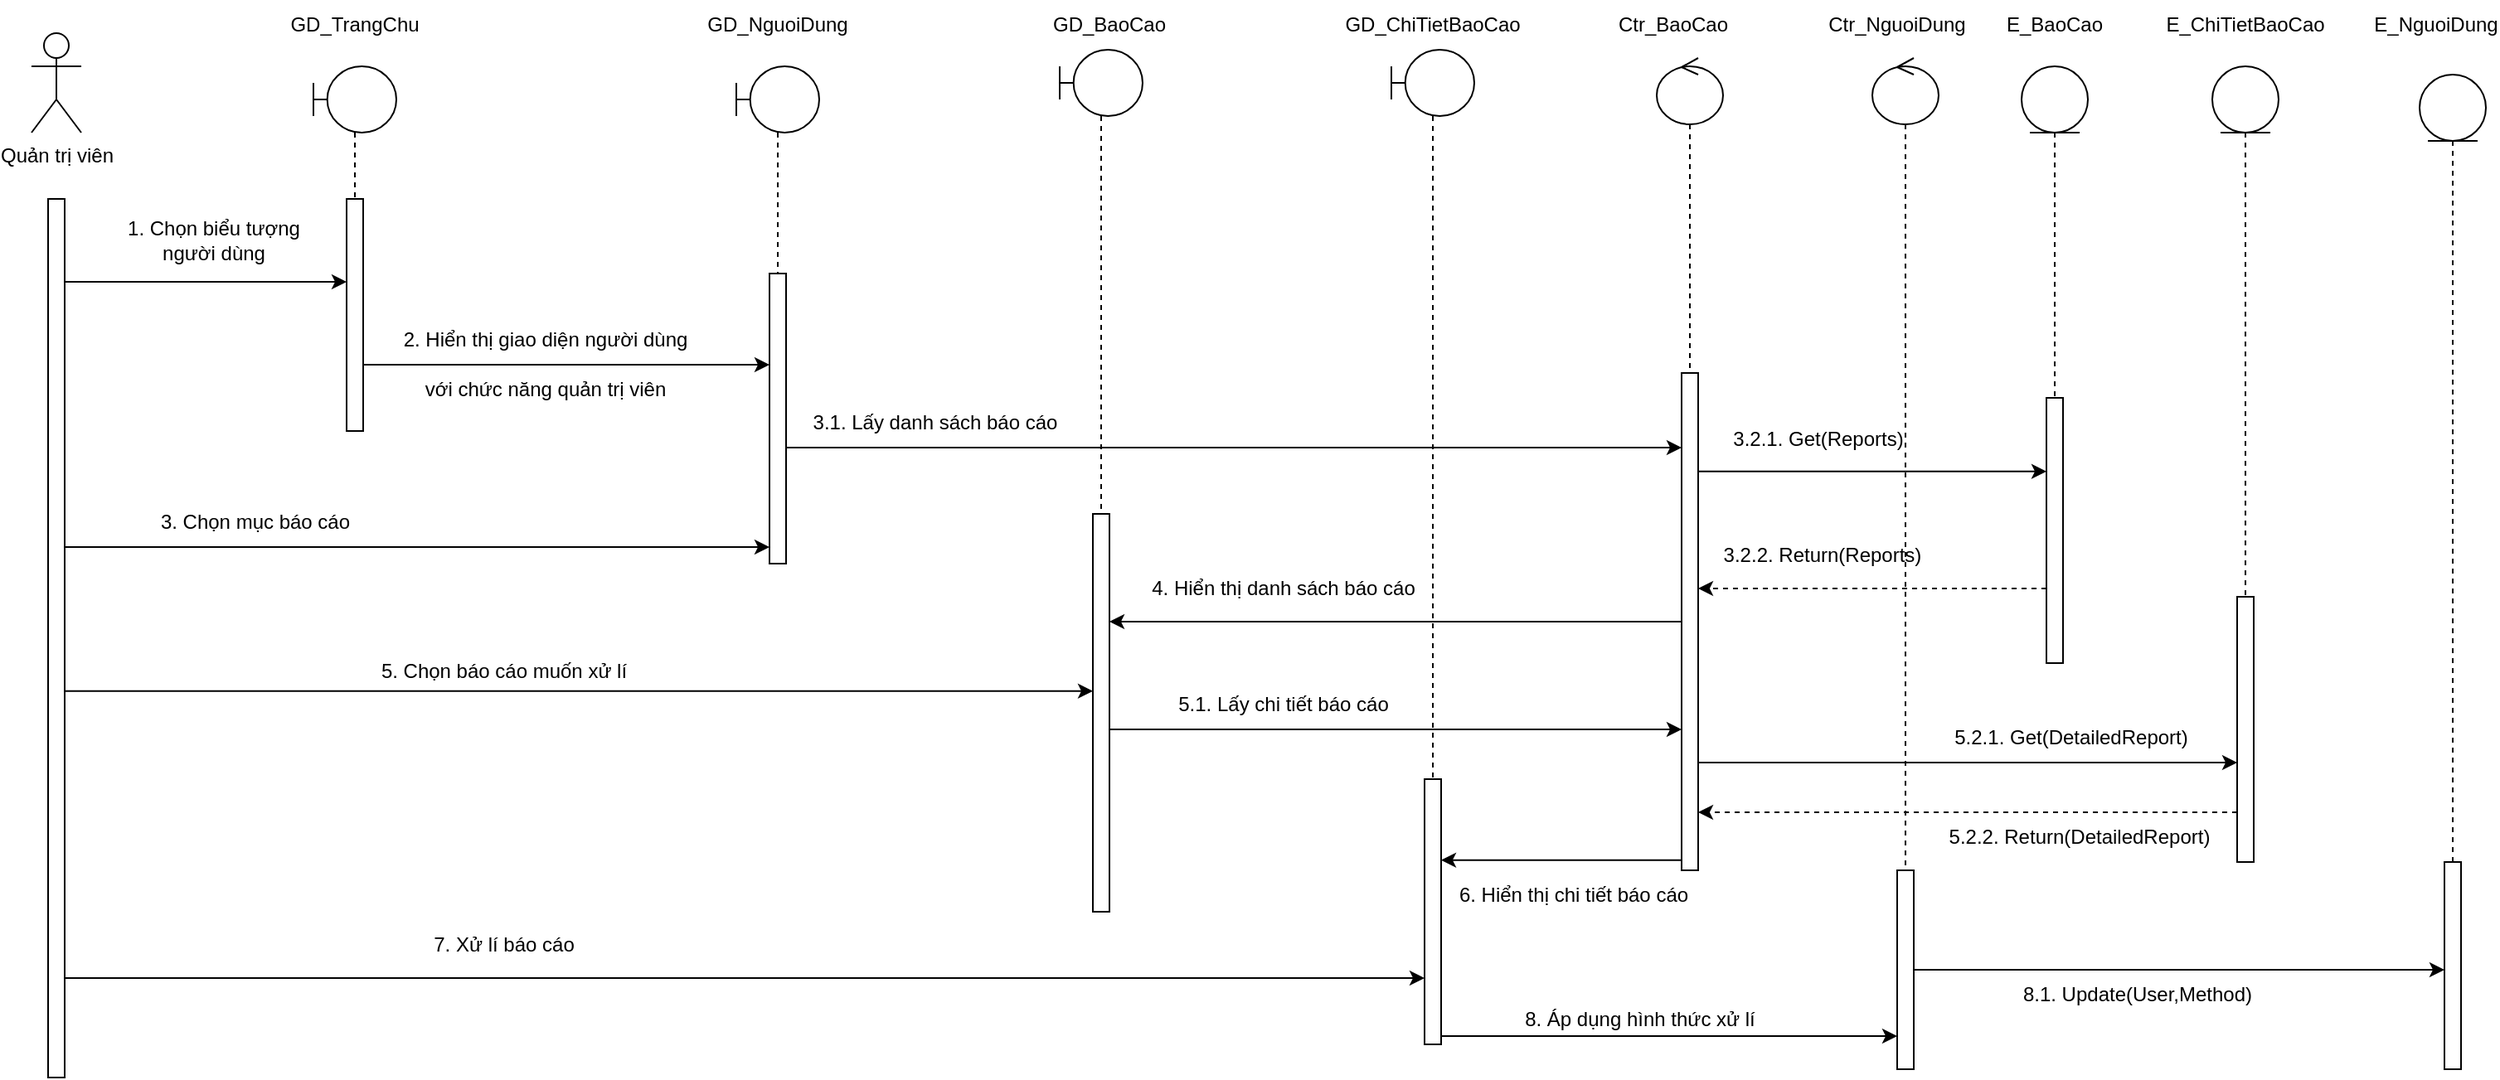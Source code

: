 <mxfile version="28.2.4">
  <diagram name="Page-1" id="oO9Rkd0hwlwg-b3a9xfj">
    <mxGraphModel dx="1667" dy="977" grid="1" gridSize="10" guides="1" tooltips="1" connect="1" arrows="1" fold="1" page="1" pageScale="1" pageWidth="850" pageHeight="1100" math="0" shadow="0">
      <root>
        <mxCell id="0" />
        <mxCell id="1" parent="0" />
        <mxCell id="rHmNS7VBCip9LANKDcqs-1" value="Quản trị viên" style="shape=umlActor;verticalLabelPosition=bottom;verticalAlign=top;html=1;outlineConnect=0;" vertex="1" parent="1">
          <mxGeometry x="100" y="50" width="30" height="60" as="geometry" />
        </mxCell>
        <mxCell id="rHmNS7VBCip9LANKDcqs-6" value="GD_TrangChu" style="text;html=1;align=center;verticalAlign=middle;whiteSpace=wrap;rounded=0;" vertex="1" parent="1">
          <mxGeometry x="265" y="30" width="60" height="30" as="geometry" />
        </mxCell>
        <mxCell id="rHmNS7VBCip9LANKDcqs-7" value="" style="shape=umlLifeline;perimeter=lifelinePerimeter;whiteSpace=wrap;html=1;container=1;dropTarget=0;collapsible=0;recursiveResize=0;outlineConnect=0;portConstraint=eastwest;newEdgeStyle={&quot;curved&quot;:0,&quot;rounded&quot;:0};participant=umlBoundary;size=40;" vertex="1" parent="1">
          <mxGeometry x="270" y="70" width="50" height="100" as="geometry" />
        </mxCell>
        <mxCell id="rHmNS7VBCip9LANKDcqs-8" value="" style="html=1;points=[[0,0,0,0,5],[0,1,0,0,-5],[1,0,0,0,5],[1,1,0,0,-5]];perimeter=orthogonalPerimeter;outlineConnect=0;targetShapes=umlLifeline;portConstraint=eastwest;newEdgeStyle={&quot;curved&quot;:0,&quot;rounded&quot;:0};" vertex="1" parent="1">
          <mxGeometry x="290" y="150" width="10" height="140" as="geometry" />
        </mxCell>
        <mxCell id="rHmNS7VBCip9LANKDcqs-9" value="" style="html=1;points=[[0,0,0,0,5],[0,1,0,0,-5],[1,0,0,0,5],[1,1,0,0,-5]];perimeter=orthogonalPerimeter;outlineConnect=0;targetShapes=umlLifeline;portConstraint=eastwest;newEdgeStyle={&quot;curved&quot;:0,&quot;rounded&quot;:0};" vertex="1" parent="1">
          <mxGeometry x="110" y="150" width="10" height="530" as="geometry" />
        </mxCell>
        <mxCell id="rHmNS7VBCip9LANKDcqs-10" value="1. Chọn biểu tượng người dùng" style="text;html=1;align=center;verticalAlign=middle;whiteSpace=wrap;rounded=0;" vertex="1" parent="1">
          <mxGeometry x="155" y="160" width="110" height="30" as="geometry" />
        </mxCell>
        <mxCell id="rHmNS7VBCip9LANKDcqs-11" value="" style="endArrow=classic;html=1;rounded=0;" edge="1" parent="1">
          <mxGeometry width="50" height="50" relative="1" as="geometry">
            <mxPoint x="120" y="200" as="sourcePoint" />
            <mxPoint x="290" y="200" as="targetPoint" />
          </mxGeometry>
        </mxCell>
        <mxCell id="rHmNS7VBCip9LANKDcqs-12" value="" style="shape=umlLifeline;perimeter=lifelinePerimeter;whiteSpace=wrap;html=1;container=1;dropTarget=0;collapsible=0;recursiveResize=0;outlineConnect=0;portConstraint=eastwest;newEdgeStyle={&quot;curved&quot;:0,&quot;rounded&quot;:0};participant=umlBoundary;" vertex="1" parent="1">
          <mxGeometry x="525" y="70" width="50" height="130" as="geometry" />
        </mxCell>
        <mxCell id="rHmNS7VBCip9LANKDcqs-13" value="GD_NguoiDung" style="text;html=1;align=center;verticalAlign=middle;whiteSpace=wrap;rounded=0;" vertex="1" parent="1">
          <mxGeometry x="520" y="30" width="60" height="30" as="geometry" />
        </mxCell>
        <mxCell id="rHmNS7VBCip9LANKDcqs-14" value="2. Hiển thị giao diện người dùng" style="text;html=1;align=center;verticalAlign=middle;whiteSpace=wrap;rounded=0;" vertex="1" parent="1">
          <mxGeometry x="320" y="220" width="180" height="30" as="geometry" />
        </mxCell>
        <mxCell id="rHmNS7VBCip9LANKDcqs-16" value="" style="html=1;points=[[0,0,0,0,5],[0,1,0,0,-5],[1,0,0,0,5],[1,1,0,0,-5]];perimeter=orthogonalPerimeter;outlineConnect=0;targetShapes=umlLifeline;portConstraint=eastwest;newEdgeStyle={&quot;curved&quot;:0,&quot;rounded&quot;:0};" vertex="1" parent="1">
          <mxGeometry x="545" y="195" width="10" height="175" as="geometry" />
        </mxCell>
        <mxCell id="rHmNS7VBCip9LANKDcqs-17" value="" style="endArrow=classic;html=1;rounded=0;" edge="1" parent="1" target="rHmNS7VBCip9LANKDcqs-16">
          <mxGeometry width="50" height="50" relative="1" as="geometry">
            <mxPoint x="300" y="250" as="sourcePoint" />
            <mxPoint x="575" y="240" as="targetPoint" />
          </mxGeometry>
        </mxCell>
        <mxCell id="rHmNS7VBCip9LANKDcqs-18" value="với chức năng quản trị viên" style="text;html=1;align=center;verticalAlign=middle;whiteSpace=wrap;rounded=0;" vertex="1" parent="1">
          <mxGeometry x="320" y="250" width="180" height="30" as="geometry" />
        </mxCell>
        <mxCell id="rHmNS7VBCip9LANKDcqs-19" value="" style="endArrow=classic;html=1;rounded=0;" edge="1" parent="1">
          <mxGeometry width="50" height="50" relative="1" as="geometry">
            <mxPoint x="120" y="360" as="sourcePoint" />
            <mxPoint x="545" y="360" as="targetPoint" />
          </mxGeometry>
        </mxCell>
        <mxCell id="rHmNS7VBCip9LANKDcqs-20" value="3. Chọn mục báo cáo" style="text;html=1;align=center;verticalAlign=middle;whiteSpace=wrap;rounded=0;" vertex="1" parent="1">
          <mxGeometry x="120" y="330" width="230" height="30" as="geometry" />
        </mxCell>
        <mxCell id="rHmNS7VBCip9LANKDcqs-21" value="" style="shape=umlLifeline;perimeter=lifelinePerimeter;whiteSpace=wrap;html=1;container=1;dropTarget=0;collapsible=0;recursiveResize=0;outlineConnect=0;portConstraint=eastwest;newEdgeStyle={&quot;curved&quot;:0,&quot;rounded&quot;:0};participant=umlBoundary;" vertex="1" parent="1">
          <mxGeometry x="720" y="60" width="50" height="295" as="geometry" />
        </mxCell>
        <mxCell id="rHmNS7VBCip9LANKDcqs-22" value="GD_BaoCao" style="text;html=1;align=center;verticalAlign=middle;whiteSpace=wrap;rounded=0;" vertex="1" parent="1">
          <mxGeometry x="720" y="30" width="60" height="30" as="geometry" />
        </mxCell>
        <mxCell id="rHmNS7VBCip9LANKDcqs-23" value="" style="html=1;points=[[0,0,0,0,5],[0,1,0,0,-5],[1,0,0,0,5],[1,1,0,0,-5]];perimeter=orthogonalPerimeter;outlineConnect=0;targetShapes=umlLifeline;portConstraint=eastwest;newEdgeStyle={&quot;curved&quot;:0,&quot;rounded&quot;:0};" vertex="1" parent="1">
          <mxGeometry x="740" y="340" width="10" height="240" as="geometry" />
        </mxCell>
        <mxCell id="rHmNS7VBCip9LANKDcqs-24" value="" style="shape=umlLifeline;perimeter=lifelinePerimeter;whiteSpace=wrap;html=1;container=1;dropTarget=0;collapsible=0;recursiveResize=0;outlineConnect=0;portConstraint=eastwest;newEdgeStyle={&quot;curved&quot;:0,&quot;rounded&quot;:0};participant=umlControl;" vertex="1" parent="1">
          <mxGeometry x="1080" y="65" width="40" height="490" as="geometry" />
        </mxCell>
        <mxCell id="rHmNS7VBCip9LANKDcqs-28" value="" style="html=1;points=[[0,0,0,0,5],[0,1,0,0,-5],[1,0,0,0,5],[1,1,0,0,-5]];perimeter=orthogonalPerimeter;outlineConnect=0;targetShapes=umlLifeline;portConstraint=eastwest;newEdgeStyle={&quot;curved&quot;:0,&quot;rounded&quot;:0};" vertex="1" parent="rHmNS7VBCip9LANKDcqs-24">
          <mxGeometry x="15" y="190" width="10" height="300" as="geometry" />
        </mxCell>
        <mxCell id="rHmNS7VBCip9LANKDcqs-25" value="" style="shape=umlLifeline;perimeter=lifelinePerimeter;whiteSpace=wrap;html=1;container=1;dropTarget=0;collapsible=0;recursiveResize=0;outlineConnect=0;portConstraint=eastwest;newEdgeStyle={&quot;curved&quot;:0,&quot;rounded&quot;:0};participant=umlEntity;" vertex="1" parent="1">
          <mxGeometry x="1300" y="70" width="40" height="200" as="geometry" />
        </mxCell>
        <mxCell id="rHmNS7VBCip9LANKDcqs-26" value="Ctr_BaoCao" style="text;html=1;align=center;verticalAlign=middle;whiteSpace=wrap;rounded=0;" vertex="1" parent="1">
          <mxGeometry x="1060" y="30" width="60" height="30" as="geometry" />
        </mxCell>
        <mxCell id="rHmNS7VBCip9LANKDcqs-27" value="E_BaoCao" style="text;html=1;align=center;verticalAlign=middle;whiteSpace=wrap;rounded=0;" vertex="1" parent="1">
          <mxGeometry x="1290" y="30" width="60" height="30" as="geometry" />
        </mxCell>
        <mxCell id="rHmNS7VBCip9LANKDcqs-29" value="" style="endArrow=classic;html=1;rounded=0;" edge="1" parent="1" target="rHmNS7VBCip9LANKDcqs-28">
          <mxGeometry width="50" height="50" relative="1" as="geometry">
            <mxPoint x="555" y="300" as="sourcePoint" />
            <mxPoint x="985" y="300" as="targetPoint" />
          </mxGeometry>
        </mxCell>
        <mxCell id="rHmNS7VBCip9LANKDcqs-30" value="3.1. Lấy danh sách báo cáo" style="text;html=1;align=center;verticalAlign=middle;whiteSpace=wrap;rounded=0;" vertex="1" parent="1">
          <mxGeometry x="530" y="270" width="230" height="30" as="geometry" />
        </mxCell>
        <mxCell id="rHmNS7VBCip9LANKDcqs-32" value="" style="html=1;points=[[0,0,0,0,5],[0,1,0,0,-5],[1,0,0,0,5],[1,1,0,0,-5]];perimeter=orthogonalPerimeter;outlineConnect=0;targetShapes=umlLifeline;portConstraint=eastwest;newEdgeStyle={&quot;curved&quot;:0,&quot;rounded&quot;:0};" vertex="1" parent="1">
          <mxGeometry x="1315" y="270" width="10" height="160" as="geometry" />
        </mxCell>
        <mxCell id="rHmNS7VBCip9LANKDcqs-33" value="3.2.1. Get(Reports)" style="text;html=1;align=center;verticalAlign=middle;whiteSpace=wrap;rounded=0;" vertex="1" parent="1">
          <mxGeometry x="1125" y="280" width="105" height="30" as="geometry" />
        </mxCell>
        <mxCell id="rHmNS7VBCip9LANKDcqs-34" value="" style="endArrow=classic;html=1;rounded=0;" edge="1" parent="1" target="rHmNS7VBCip9LANKDcqs-32">
          <mxGeometry width="50" height="50" relative="1" as="geometry">
            <mxPoint x="1105" y="314.41" as="sourcePoint" />
            <mxPoint x="1245" y="314.41" as="targetPoint" />
          </mxGeometry>
        </mxCell>
        <mxCell id="rHmNS7VBCip9LANKDcqs-35" value="" style="endArrow=classic;html=1;rounded=0;dashed=1;" edge="1" parent="1" source="rHmNS7VBCip9LANKDcqs-32">
          <mxGeometry width="50" height="50" relative="1" as="geometry">
            <mxPoint x="1245" y="385" as="sourcePoint" />
            <mxPoint x="1105" y="385" as="targetPoint" />
          </mxGeometry>
        </mxCell>
        <mxCell id="rHmNS7VBCip9LANKDcqs-36" value="3.2.2. Return(Reports)" style="text;html=1;align=center;verticalAlign=middle;whiteSpace=wrap;rounded=0;" vertex="1" parent="1">
          <mxGeometry x="1115" y="350" width="130" height="30" as="geometry" />
        </mxCell>
        <mxCell id="rHmNS7VBCip9LANKDcqs-37" value="" style="endArrow=classic;html=1;rounded=0;" edge="1" parent="1" source="rHmNS7VBCip9LANKDcqs-28" target="rHmNS7VBCip9LANKDcqs-23">
          <mxGeometry width="50" height="50" relative="1" as="geometry">
            <mxPoint x="985" y="400" as="sourcePoint" />
            <mxPoint x="790" y="400" as="targetPoint" />
          </mxGeometry>
        </mxCell>
        <mxCell id="rHmNS7VBCip9LANKDcqs-38" value="4. Hiển thị danh sách báo cáo" style="text;html=1;align=center;verticalAlign=middle;whiteSpace=wrap;rounded=0;" vertex="1" parent="1">
          <mxGeometry x="740" y="370" width="230" height="30" as="geometry" />
        </mxCell>
        <mxCell id="rHmNS7VBCip9LANKDcqs-39" value="" style="endArrow=classic;html=1;rounded=0;" edge="1" parent="1" target="rHmNS7VBCip9LANKDcqs-23">
          <mxGeometry width="50" height="50" relative="1" as="geometry">
            <mxPoint x="120" y="446.91" as="sourcePoint" />
            <mxPoint x="780" y="446.91" as="targetPoint" />
          </mxGeometry>
        </mxCell>
        <mxCell id="rHmNS7VBCip9LANKDcqs-40" value="5. Chọn báo cáo muốn xử lí" style="text;html=1;align=center;verticalAlign=middle;whiteSpace=wrap;rounded=0;" vertex="1" parent="1">
          <mxGeometry x="270" y="420" width="230" height="30" as="geometry" />
        </mxCell>
        <mxCell id="rHmNS7VBCip9LANKDcqs-41" value="" style="shape=umlLifeline;perimeter=lifelinePerimeter;whiteSpace=wrap;html=1;container=1;dropTarget=0;collapsible=0;recursiveResize=0;outlineConnect=0;portConstraint=eastwest;newEdgeStyle={&quot;curved&quot;:0,&quot;rounded&quot;:0};participant=umlEntity;" vertex="1" parent="1">
          <mxGeometry x="1415" y="70" width="40" height="480" as="geometry" />
        </mxCell>
        <mxCell id="rHmNS7VBCip9LANKDcqs-43" value="" style="html=1;points=[[0,0,0,0,5],[0,1,0,0,-5],[1,0,0,0,5],[1,1,0,0,-5]];perimeter=orthogonalPerimeter;outlineConnect=0;targetShapes=umlLifeline;portConstraint=eastwest;newEdgeStyle={&quot;curved&quot;:0,&quot;rounded&quot;:0};" vertex="1" parent="rHmNS7VBCip9LANKDcqs-41">
          <mxGeometry x="15" y="320" width="10" height="160" as="geometry" />
        </mxCell>
        <mxCell id="rHmNS7VBCip9LANKDcqs-42" value="E_ChiTietBaoCao" style="text;html=1;align=center;verticalAlign=middle;whiteSpace=wrap;rounded=0;" vertex="1" parent="1">
          <mxGeometry x="1405" y="30" width="60" height="30" as="geometry" />
        </mxCell>
        <mxCell id="rHmNS7VBCip9LANKDcqs-44" value="" style="shape=umlLifeline;perimeter=lifelinePerimeter;whiteSpace=wrap;html=1;container=1;dropTarget=0;collapsible=0;recursiveResize=0;outlineConnect=0;portConstraint=eastwest;newEdgeStyle={&quot;curved&quot;:0,&quot;rounded&quot;:0};participant=umlBoundary;" vertex="1" parent="1">
          <mxGeometry x="920" y="60" width="50" height="450" as="geometry" />
        </mxCell>
        <mxCell id="rHmNS7VBCip9LANKDcqs-45" value="GD_ChiTietBaoCao" style="text;html=1;align=center;verticalAlign=middle;whiteSpace=wrap;rounded=0;" vertex="1" parent="1">
          <mxGeometry x="915" y="30" width="60" height="30" as="geometry" />
        </mxCell>
        <mxCell id="rHmNS7VBCip9LANKDcqs-49" value="" style="html=1;points=[[0,0,0,0,5],[0,1,0,0,-5],[1,0,0,0,5],[1,1,0,0,-5]];perimeter=orthogonalPerimeter;outlineConnect=0;targetShapes=umlLifeline;portConstraint=eastwest;newEdgeStyle={&quot;curved&quot;:0,&quot;rounded&quot;:0};" vertex="1" parent="1">
          <mxGeometry x="940" y="500" width="10" height="160" as="geometry" />
        </mxCell>
        <mxCell id="rHmNS7VBCip9LANKDcqs-50" value="" style="endArrow=classic;html=1;rounded=0;" edge="1" parent="1">
          <mxGeometry width="50" height="50" relative="1" as="geometry">
            <mxPoint x="750" y="470" as="sourcePoint" />
            <mxPoint x="1095" y="470" as="targetPoint" />
          </mxGeometry>
        </mxCell>
        <mxCell id="rHmNS7VBCip9LANKDcqs-51" value="5.1. Lấy chi tiết báo cáo" style="text;html=1;align=center;verticalAlign=middle;whiteSpace=wrap;rounded=0;" vertex="1" parent="1">
          <mxGeometry x="740" y="440" width="230" height="30" as="geometry" />
        </mxCell>
        <mxCell id="rHmNS7VBCip9LANKDcqs-52" value="" style="endArrow=classic;html=1;rounded=0;" edge="1" parent="1" target="rHmNS7VBCip9LANKDcqs-43">
          <mxGeometry width="50" height="50" relative="1" as="geometry">
            <mxPoint x="1105" y="490" as="sourcePoint" />
            <mxPoint x="1385" y="490" as="targetPoint" />
          </mxGeometry>
        </mxCell>
        <mxCell id="rHmNS7VBCip9LANKDcqs-53" value="5.2.1. Get(DetailedReport)" style="text;html=1;align=center;verticalAlign=middle;whiteSpace=wrap;rounded=0;" vertex="1" parent="1">
          <mxGeometry x="1250" y="460" width="160" height="30" as="geometry" />
        </mxCell>
        <mxCell id="rHmNS7VBCip9LANKDcqs-54" value="" style="endArrow=classic;html=1;rounded=0;dashed=1;" edge="1" parent="1" source="rHmNS7VBCip9LANKDcqs-43">
          <mxGeometry width="50" height="50" relative="1" as="geometry">
            <mxPoint x="1385" y="520" as="sourcePoint" />
            <mxPoint x="1105" y="520" as="targetPoint" />
          </mxGeometry>
        </mxCell>
        <mxCell id="rHmNS7VBCip9LANKDcqs-55" value="5.2.2. Return(DetailedReport)" style="text;html=1;align=center;verticalAlign=middle;whiteSpace=wrap;rounded=0;" vertex="1" parent="1">
          <mxGeometry x="1255" y="520" width="160" height="30" as="geometry" />
        </mxCell>
        <mxCell id="rHmNS7VBCip9LANKDcqs-56" value="" style="endArrow=classic;html=1;rounded=0;" edge="1" parent="1">
          <mxGeometry width="50" height="50" relative="1" as="geometry">
            <mxPoint x="1095" y="548.82" as="sourcePoint" />
            <mxPoint x="950" y="548.82" as="targetPoint" />
          </mxGeometry>
        </mxCell>
        <mxCell id="rHmNS7VBCip9LANKDcqs-57" value="6. Hiển thị chi tiết báo cáo" style="text;html=1;align=center;verticalAlign=middle;whiteSpace=wrap;rounded=0;" vertex="1" parent="1">
          <mxGeometry x="950" y="555" width="160" height="30" as="geometry" />
        </mxCell>
        <mxCell id="rHmNS7VBCip9LANKDcqs-58" value="" style="endArrow=classic;html=1;rounded=0;" edge="1" parent="1">
          <mxGeometry width="50" height="50" relative="1" as="geometry">
            <mxPoint x="120" y="620" as="sourcePoint" />
            <mxPoint x="940" y="620" as="targetPoint" />
          </mxGeometry>
        </mxCell>
        <mxCell id="rHmNS7VBCip9LANKDcqs-59" value="7. Xử lí báo cáo" style="text;html=1;align=center;verticalAlign=middle;whiteSpace=wrap;rounded=0;" vertex="1" parent="1">
          <mxGeometry x="270" y="585" width="230" height="30" as="geometry" />
        </mxCell>
        <mxCell id="rHmNS7VBCip9LANKDcqs-60" value="" style="shape=umlLifeline;perimeter=lifelinePerimeter;whiteSpace=wrap;html=1;container=1;dropTarget=0;collapsible=0;recursiveResize=0;outlineConnect=0;portConstraint=eastwest;newEdgeStyle={&quot;curved&quot;:0,&quot;rounded&quot;:0};participant=umlControl;" vertex="1" parent="1">
          <mxGeometry x="1210" y="65" width="40" height="610" as="geometry" />
        </mxCell>
        <mxCell id="rHmNS7VBCip9LANKDcqs-61" value="" style="html=1;points=[[0,0,0,0,5],[0,1,0,0,-5],[1,0,0,0,5],[1,1,0,0,-5]];perimeter=orthogonalPerimeter;outlineConnect=0;targetShapes=umlLifeline;portConstraint=eastwest;newEdgeStyle={&quot;curved&quot;:0,&quot;rounded&quot;:0};" vertex="1" parent="rHmNS7VBCip9LANKDcqs-60">
          <mxGeometry x="15" y="490" width="10" height="120" as="geometry" />
        </mxCell>
        <mxCell id="rHmNS7VBCip9LANKDcqs-62" value="Ctr_NguoiDung" style="text;html=1;align=center;verticalAlign=middle;whiteSpace=wrap;rounded=0;" vertex="1" parent="1">
          <mxGeometry x="1195" y="30" width="60" height="30" as="geometry" />
        </mxCell>
        <mxCell id="rHmNS7VBCip9LANKDcqs-63" value="" style="shape=umlLifeline;perimeter=lifelinePerimeter;whiteSpace=wrap;html=1;container=1;dropTarget=0;collapsible=0;recursiveResize=0;outlineConnect=0;portConstraint=eastwest;newEdgeStyle={&quot;curved&quot;:0,&quot;rounded&quot;:0};participant=umlEntity;" vertex="1" parent="1">
          <mxGeometry x="1540" y="75" width="40" height="480" as="geometry" />
        </mxCell>
        <mxCell id="rHmNS7VBCip9LANKDcqs-65" value="E_NguoiDung" style="text;html=1;align=center;verticalAlign=middle;whiteSpace=wrap;rounded=0;" vertex="1" parent="1">
          <mxGeometry x="1520" y="30" width="60" height="30" as="geometry" />
        </mxCell>
        <mxCell id="rHmNS7VBCip9LANKDcqs-66" value="" style="endArrow=classic;html=1;rounded=0;exitX=1;exitY=1;exitDx=0;exitDy=-5;exitPerimeter=0;" edge="1" parent="1" source="rHmNS7VBCip9LANKDcqs-49" target="rHmNS7VBCip9LANKDcqs-61">
          <mxGeometry width="50" height="50" relative="1" as="geometry">
            <mxPoint x="1000" y="670" as="sourcePoint" />
            <mxPoint x="1050" y="620" as="targetPoint" />
          </mxGeometry>
        </mxCell>
        <mxCell id="rHmNS7VBCip9LANKDcqs-67" value="8. Áp dụng hình thức xử lí" style="text;html=1;align=center;verticalAlign=middle;whiteSpace=wrap;rounded=0;" vertex="1" parent="1">
          <mxGeometry x="990" y="630" width="160" height="30" as="geometry" />
        </mxCell>
        <mxCell id="rHmNS7VBCip9LANKDcqs-64" value="" style="html=1;points=[[0,0,0,0,5],[0,1,0,0,-5],[1,0,0,0,5],[1,1,0,0,-5]];perimeter=orthogonalPerimeter;outlineConnect=0;targetShapes=umlLifeline;portConstraint=eastwest;newEdgeStyle={&quot;curved&quot;:0,&quot;rounded&quot;:0};" vertex="1" parent="1">
          <mxGeometry x="1555" y="550" width="10" height="125" as="geometry" />
        </mxCell>
        <mxCell id="rHmNS7VBCip9LANKDcqs-68" value="" style="endArrow=classic;html=1;rounded=0;" edge="1" parent="1" source="rHmNS7VBCip9LANKDcqs-61" target="rHmNS7VBCip9LANKDcqs-64">
          <mxGeometry width="50" height="50" relative="1" as="geometry">
            <mxPoint x="1000" y="670" as="sourcePoint" />
            <mxPoint x="1050" y="620" as="targetPoint" />
          </mxGeometry>
        </mxCell>
        <mxCell id="rHmNS7VBCip9LANKDcqs-69" value="8.1. Update(User,Method)" style="text;html=1;align=center;verticalAlign=middle;whiteSpace=wrap;rounded=0;" vertex="1" parent="1">
          <mxGeometry x="1290" y="615" width="160" height="30" as="geometry" />
        </mxCell>
      </root>
    </mxGraphModel>
  </diagram>
</mxfile>
